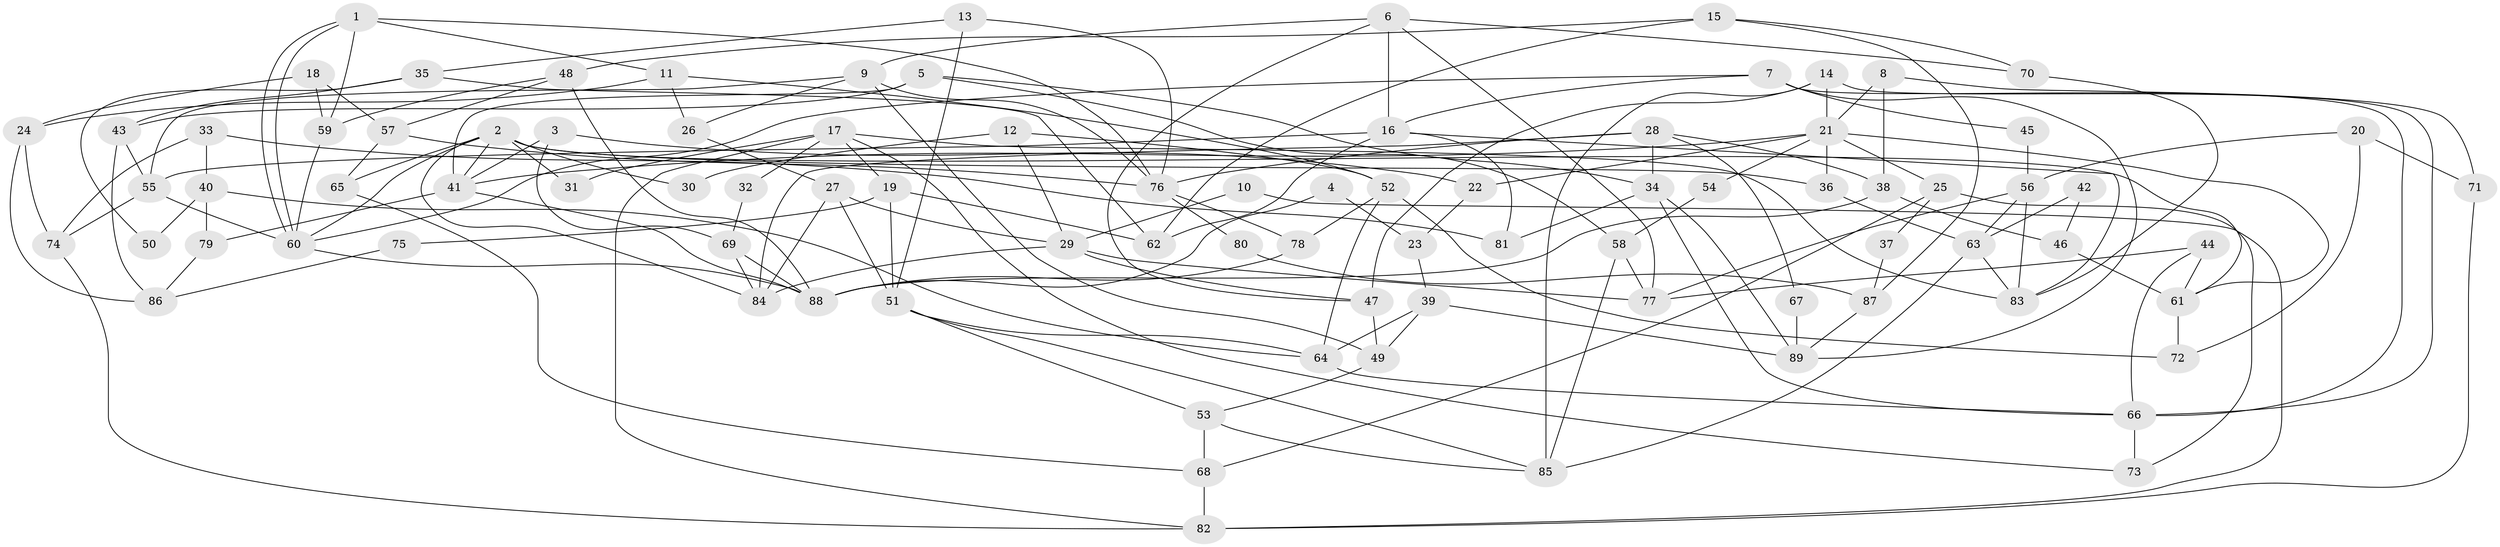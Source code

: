 // Generated by graph-tools (version 1.1) at 2025/15/03/09/25 04:15:07]
// undirected, 89 vertices, 178 edges
graph export_dot {
graph [start="1"]
  node [color=gray90,style=filled];
  1;
  2;
  3;
  4;
  5;
  6;
  7;
  8;
  9;
  10;
  11;
  12;
  13;
  14;
  15;
  16;
  17;
  18;
  19;
  20;
  21;
  22;
  23;
  24;
  25;
  26;
  27;
  28;
  29;
  30;
  31;
  32;
  33;
  34;
  35;
  36;
  37;
  38;
  39;
  40;
  41;
  42;
  43;
  44;
  45;
  46;
  47;
  48;
  49;
  50;
  51;
  52;
  53;
  54;
  55;
  56;
  57;
  58;
  59;
  60;
  61;
  62;
  63;
  64;
  65;
  66;
  67;
  68;
  69;
  70;
  71;
  72;
  73;
  74;
  75;
  76;
  77;
  78;
  79;
  80;
  81;
  82;
  83;
  84;
  85;
  86;
  87;
  88;
  89;
  1 -- 59;
  1 -- 60;
  1 -- 60;
  1 -- 11;
  1 -- 76;
  2 -- 61;
  2 -- 60;
  2 -- 30;
  2 -- 31;
  2 -- 36;
  2 -- 41;
  2 -- 65;
  2 -- 84;
  3 -- 69;
  3 -- 41;
  3 -- 22;
  4 -- 88;
  4 -- 23;
  5 -- 41;
  5 -- 34;
  5 -- 43;
  5 -- 58;
  6 -- 16;
  6 -- 9;
  6 -- 47;
  6 -- 70;
  6 -- 77;
  7 -- 89;
  7 -- 16;
  7 -- 45;
  7 -- 60;
  7 -- 66;
  8 -- 38;
  8 -- 21;
  8 -- 71;
  9 -- 26;
  9 -- 76;
  9 -- 49;
  9 -- 55;
  10 -- 29;
  10 -- 82;
  11 -- 52;
  11 -- 24;
  11 -- 26;
  12 -- 52;
  12 -- 29;
  12 -- 30;
  13 -- 76;
  13 -- 51;
  13 -- 35;
  14 -- 66;
  14 -- 85;
  14 -- 21;
  14 -- 47;
  15 -- 70;
  15 -- 62;
  15 -- 48;
  15 -- 87;
  16 -- 55;
  16 -- 83;
  16 -- 62;
  16 -- 81;
  17 -- 19;
  17 -- 82;
  17 -- 31;
  17 -- 32;
  17 -- 73;
  17 -- 83;
  18 -- 57;
  18 -- 59;
  18 -- 24;
  19 -- 51;
  19 -- 62;
  19 -- 75;
  20 -- 71;
  20 -- 56;
  20 -- 72;
  21 -- 36;
  21 -- 22;
  21 -- 25;
  21 -- 41;
  21 -- 54;
  21 -- 61;
  22 -- 23;
  23 -- 39;
  24 -- 74;
  24 -- 86;
  25 -- 73;
  25 -- 37;
  25 -- 68;
  26 -- 27;
  27 -- 29;
  27 -- 84;
  27 -- 51;
  28 -- 76;
  28 -- 84;
  28 -- 34;
  28 -- 38;
  28 -- 67;
  29 -- 77;
  29 -- 47;
  29 -- 84;
  32 -- 69;
  33 -- 74;
  33 -- 81;
  33 -- 40;
  34 -- 66;
  34 -- 81;
  34 -- 89;
  35 -- 43;
  35 -- 50;
  35 -- 62;
  36 -- 63;
  37 -- 87;
  38 -- 88;
  38 -- 46;
  39 -- 49;
  39 -- 64;
  39 -- 89;
  40 -- 79;
  40 -- 50;
  40 -- 64;
  41 -- 79;
  41 -- 88;
  42 -- 63;
  42 -- 46;
  43 -- 55;
  43 -- 86;
  44 -- 77;
  44 -- 66;
  44 -- 61;
  45 -- 56;
  46 -- 61;
  47 -- 49;
  48 -- 88;
  48 -- 57;
  48 -- 59;
  49 -- 53;
  51 -- 53;
  51 -- 64;
  51 -- 85;
  52 -- 72;
  52 -- 64;
  52 -- 78;
  53 -- 68;
  53 -- 85;
  54 -- 58;
  55 -- 60;
  55 -- 74;
  56 -- 83;
  56 -- 77;
  56 -- 63;
  57 -- 76;
  57 -- 65;
  58 -- 85;
  58 -- 77;
  59 -- 60;
  60 -- 88;
  61 -- 72;
  63 -- 85;
  63 -- 83;
  64 -- 66;
  65 -- 68;
  66 -- 73;
  67 -- 89;
  68 -- 82;
  69 -- 84;
  69 -- 88;
  70 -- 83;
  71 -- 82;
  74 -- 82;
  75 -- 86;
  76 -- 78;
  76 -- 80;
  78 -- 88;
  79 -- 86;
  80 -- 87;
  87 -- 89;
}
